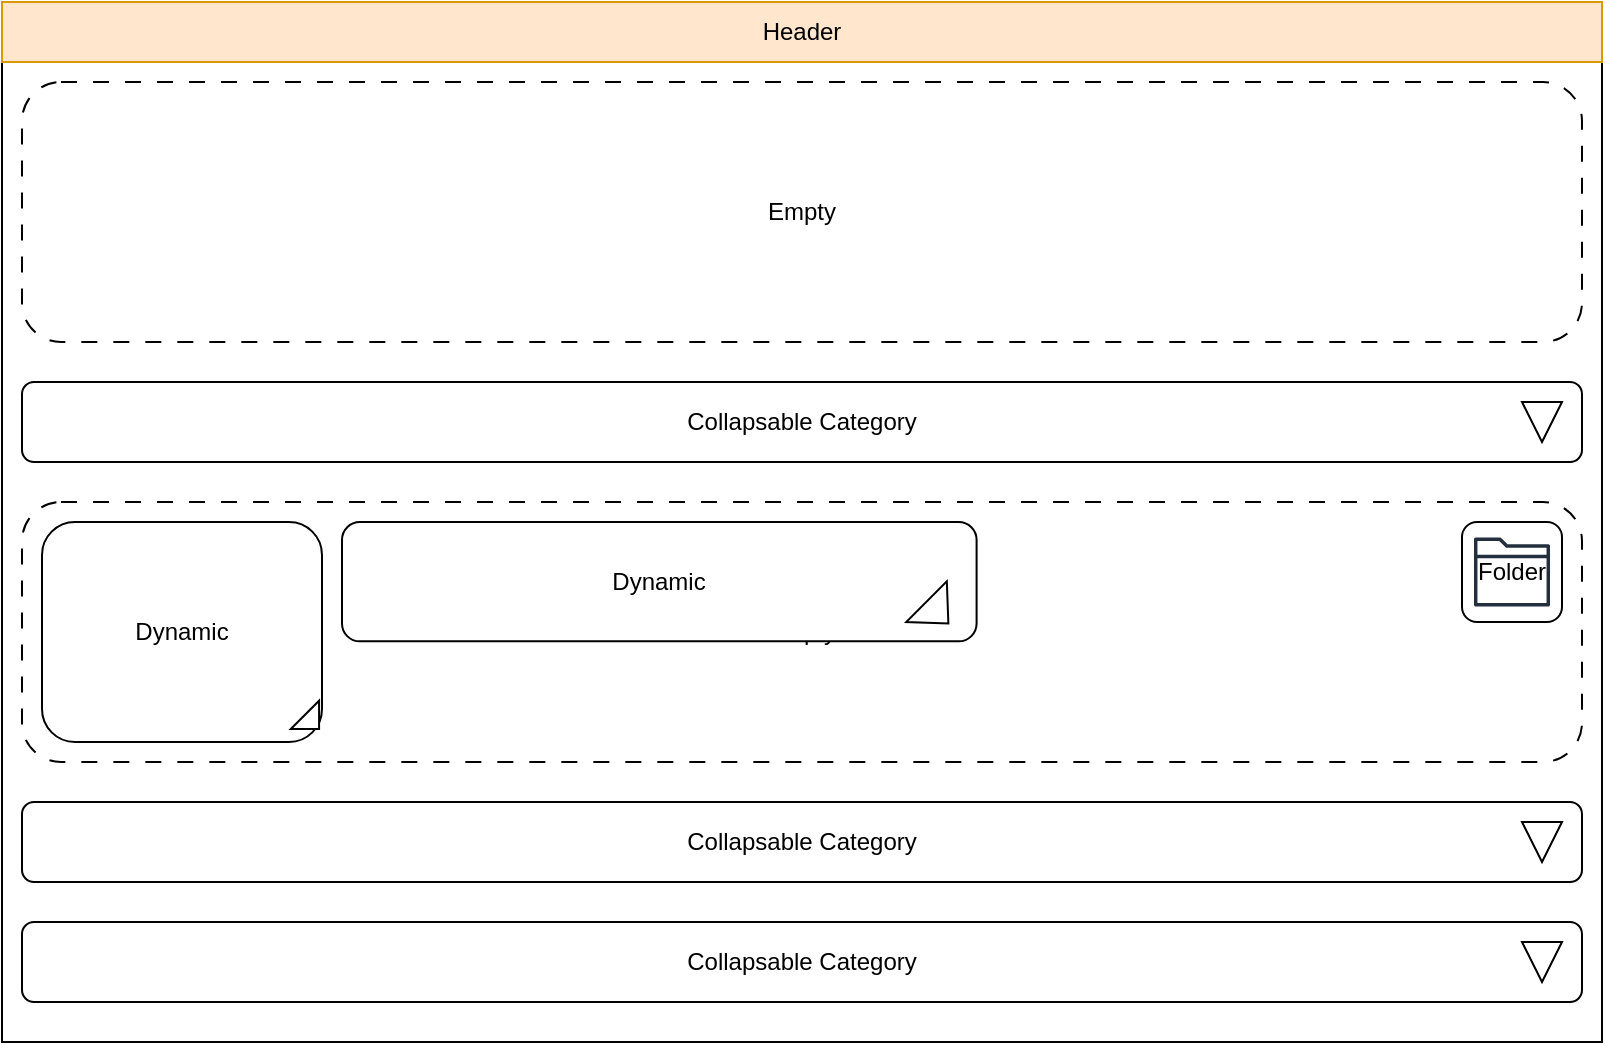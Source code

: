 <mxfile version="24.4.2" type="device">
  <diagram name="Page-1" id="F6UR_p2f44TNKBcpo4_m">
    <mxGraphModel dx="989" dy="532" grid="1" gridSize="10" guides="1" tooltips="1" connect="1" arrows="1" fold="1" page="1" pageScale="1" pageWidth="827" pageHeight="1169" math="0" shadow="0">
      <root>
        <mxCell id="0" />
        <mxCell id="1" parent="0" />
        <mxCell id="29nh1YLHfp33Wi5hV8jT-1" value="Browser" style="rounded=0;whiteSpace=wrap;html=1;" vertex="1" parent="1">
          <mxGeometry y="40" width="800" height="520" as="geometry" />
        </mxCell>
        <mxCell id="29nh1YLHfp33Wi5hV8jT-2" value="Header" style="rounded=0;whiteSpace=wrap;html=1;fillColor=#ffe6cc;strokeColor=#d79b00;" vertex="1" parent="1">
          <mxGeometry y="40" width="800" height="30" as="geometry" />
        </mxCell>
        <mxCell id="29nh1YLHfp33Wi5hV8jT-4" value="Empty" style="rounded=1;whiteSpace=wrap;html=1;dashed=1;dashPattern=8 8;" vertex="1" parent="1">
          <mxGeometry x="10" y="80" width="780" height="130" as="geometry" />
        </mxCell>
        <mxCell id="29nh1YLHfp33Wi5hV8jT-9" value="" style="group" vertex="1" connectable="0" parent="1">
          <mxGeometry x="10" y="230" width="780" height="40" as="geometry" />
        </mxCell>
        <mxCell id="29nh1YLHfp33Wi5hV8jT-5" value="Collapsable Category" style="rounded=1;whiteSpace=wrap;html=1;" vertex="1" parent="29nh1YLHfp33Wi5hV8jT-9">
          <mxGeometry width="780" height="40" as="geometry" />
        </mxCell>
        <mxCell id="29nh1YLHfp33Wi5hV8jT-6" value="" style="triangle;whiteSpace=wrap;html=1;rotation=90;" vertex="1" parent="29nh1YLHfp33Wi5hV8jT-9">
          <mxGeometry x="750" y="10" width="20" height="20" as="geometry" />
        </mxCell>
        <mxCell id="29nh1YLHfp33Wi5hV8jT-10" value="Empty" style="rounded=1;whiteSpace=wrap;html=1;dashed=1;dashPattern=8 8;" vertex="1" parent="1">
          <mxGeometry x="10" y="290" width="780" height="130" as="geometry" />
        </mxCell>
        <mxCell id="29nh1YLHfp33Wi5hV8jT-13" value="Folder" style="rounded=1;whiteSpace=wrap;html=1;" vertex="1" parent="1">
          <mxGeometry x="730" y="300" width="50" height="50" as="geometry" />
        </mxCell>
        <mxCell id="29nh1YLHfp33Wi5hV8jT-14" value="" style="sketch=0;outlineConnect=0;fontColor=#232F3E;gradientColor=none;fillColor=#232F3D;strokeColor=none;dashed=0;verticalLabelPosition=bottom;verticalAlign=top;align=center;html=1;fontSize=12;fontStyle=0;aspect=fixed;pointerEvents=1;shape=mxgraph.aws4.folder;" vertex="1" parent="1">
          <mxGeometry x="736" y="307.7" width="38" height="34.59" as="geometry" />
        </mxCell>
        <mxCell id="29nh1YLHfp33Wi5hV8jT-15" value="" style="group" vertex="1" connectable="0" parent="1">
          <mxGeometry x="10" y="440" width="780" height="40" as="geometry" />
        </mxCell>
        <mxCell id="29nh1YLHfp33Wi5hV8jT-16" value="Collapsable Category" style="rounded=1;whiteSpace=wrap;html=1;" vertex="1" parent="29nh1YLHfp33Wi5hV8jT-15">
          <mxGeometry width="780" height="40" as="geometry" />
        </mxCell>
        <mxCell id="29nh1YLHfp33Wi5hV8jT-17" value="" style="triangle;whiteSpace=wrap;html=1;rotation=90;" vertex="1" parent="29nh1YLHfp33Wi5hV8jT-15">
          <mxGeometry x="750" y="10" width="20" height="20" as="geometry" />
        </mxCell>
        <mxCell id="29nh1YLHfp33Wi5hV8jT-18" value="" style="group" vertex="1" connectable="0" parent="1">
          <mxGeometry x="10" y="500" width="780" height="40" as="geometry" />
        </mxCell>
        <mxCell id="29nh1YLHfp33Wi5hV8jT-19" value="Collapsable Category" style="rounded=1;whiteSpace=wrap;html=1;" vertex="1" parent="29nh1YLHfp33Wi5hV8jT-18">
          <mxGeometry width="780" height="40" as="geometry" />
        </mxCell>
        <mxCell id="29nh1YLHfp33Wi5hV8jT-20" value="" style="triangle;whiteSpace=wrap;html=1;rotation=90;" vertex="1" parent="29nh1YLHfp33Wi5hV8jT-18">
          <mxGeometry x="750" y="10" width="20" height="20" as="geometry" />
        </mxCell>
        <mxCell id="29nh1YLHfp33Wi5hV8jT-21" value="" style="group" vertex="1" connectable="0" parent="1">
          <mxGeometry x="20" y="300" width="145.607" height="110.607" as="geometry" />
        </mxCell>
        <mxCell id="29nh1YLHfp33Wi5hV8jT-11" value="Dynamic" style="rounded=1;whiteSpace=wrap;html=1;" vertex="1" parent="29nh1YLHfp33Wi5hV8jT-21">
          <mxGeometry width="140" height="110" as="geometry" />
        </mxCell>
        <mxCell id="29nh1YLHfp33Wi5hV8jT-12" value="" style="triangle;whiteSpace=wrap;html=1;rotation=45;" vertex="1" parent="29nh1YLHfp33Wi5hV8jT-21">
          <mxGeometry x="130" y="90" width="10" height="20" as="geometry" />
        </mxCell>
        <mxCell id="29nh1YLHfp33Wi5hV8jT-22" value="" style="group" vertex="1" connectable="0" parent="1">
          <mxGeometry x="170" y="300" width="330" height="68.68" as="geometry" />
        </mxCell>
        <mxCell id="29nh1YLHfp33Wi5hV8jT-23" value="Dynamic" style="rounded=1;whiteSpace=wrap;html=1;" vertex="1" parent="29nh1YLHfp33Wi5hV8jT-22">
          <mxGeometry width="317.293" height="59.671" as="geometry" />
        </mxCell>
        <mxCell id="29nh1YLHfp33Wi5hV8jT-24" value="" style="triangle;whiteSpace=wrap;html=1;rotation=45;" vertex="1" parent="29nh1YLHfp33Wi5hV8jT-22">
          <mxGeometry x="290.0" y="30.96" width="15.45" height="28.71" as="geometry" />
        </mxCell>
      </root>
    </mxGraphModel>
  </diagram>
</mxfile>
